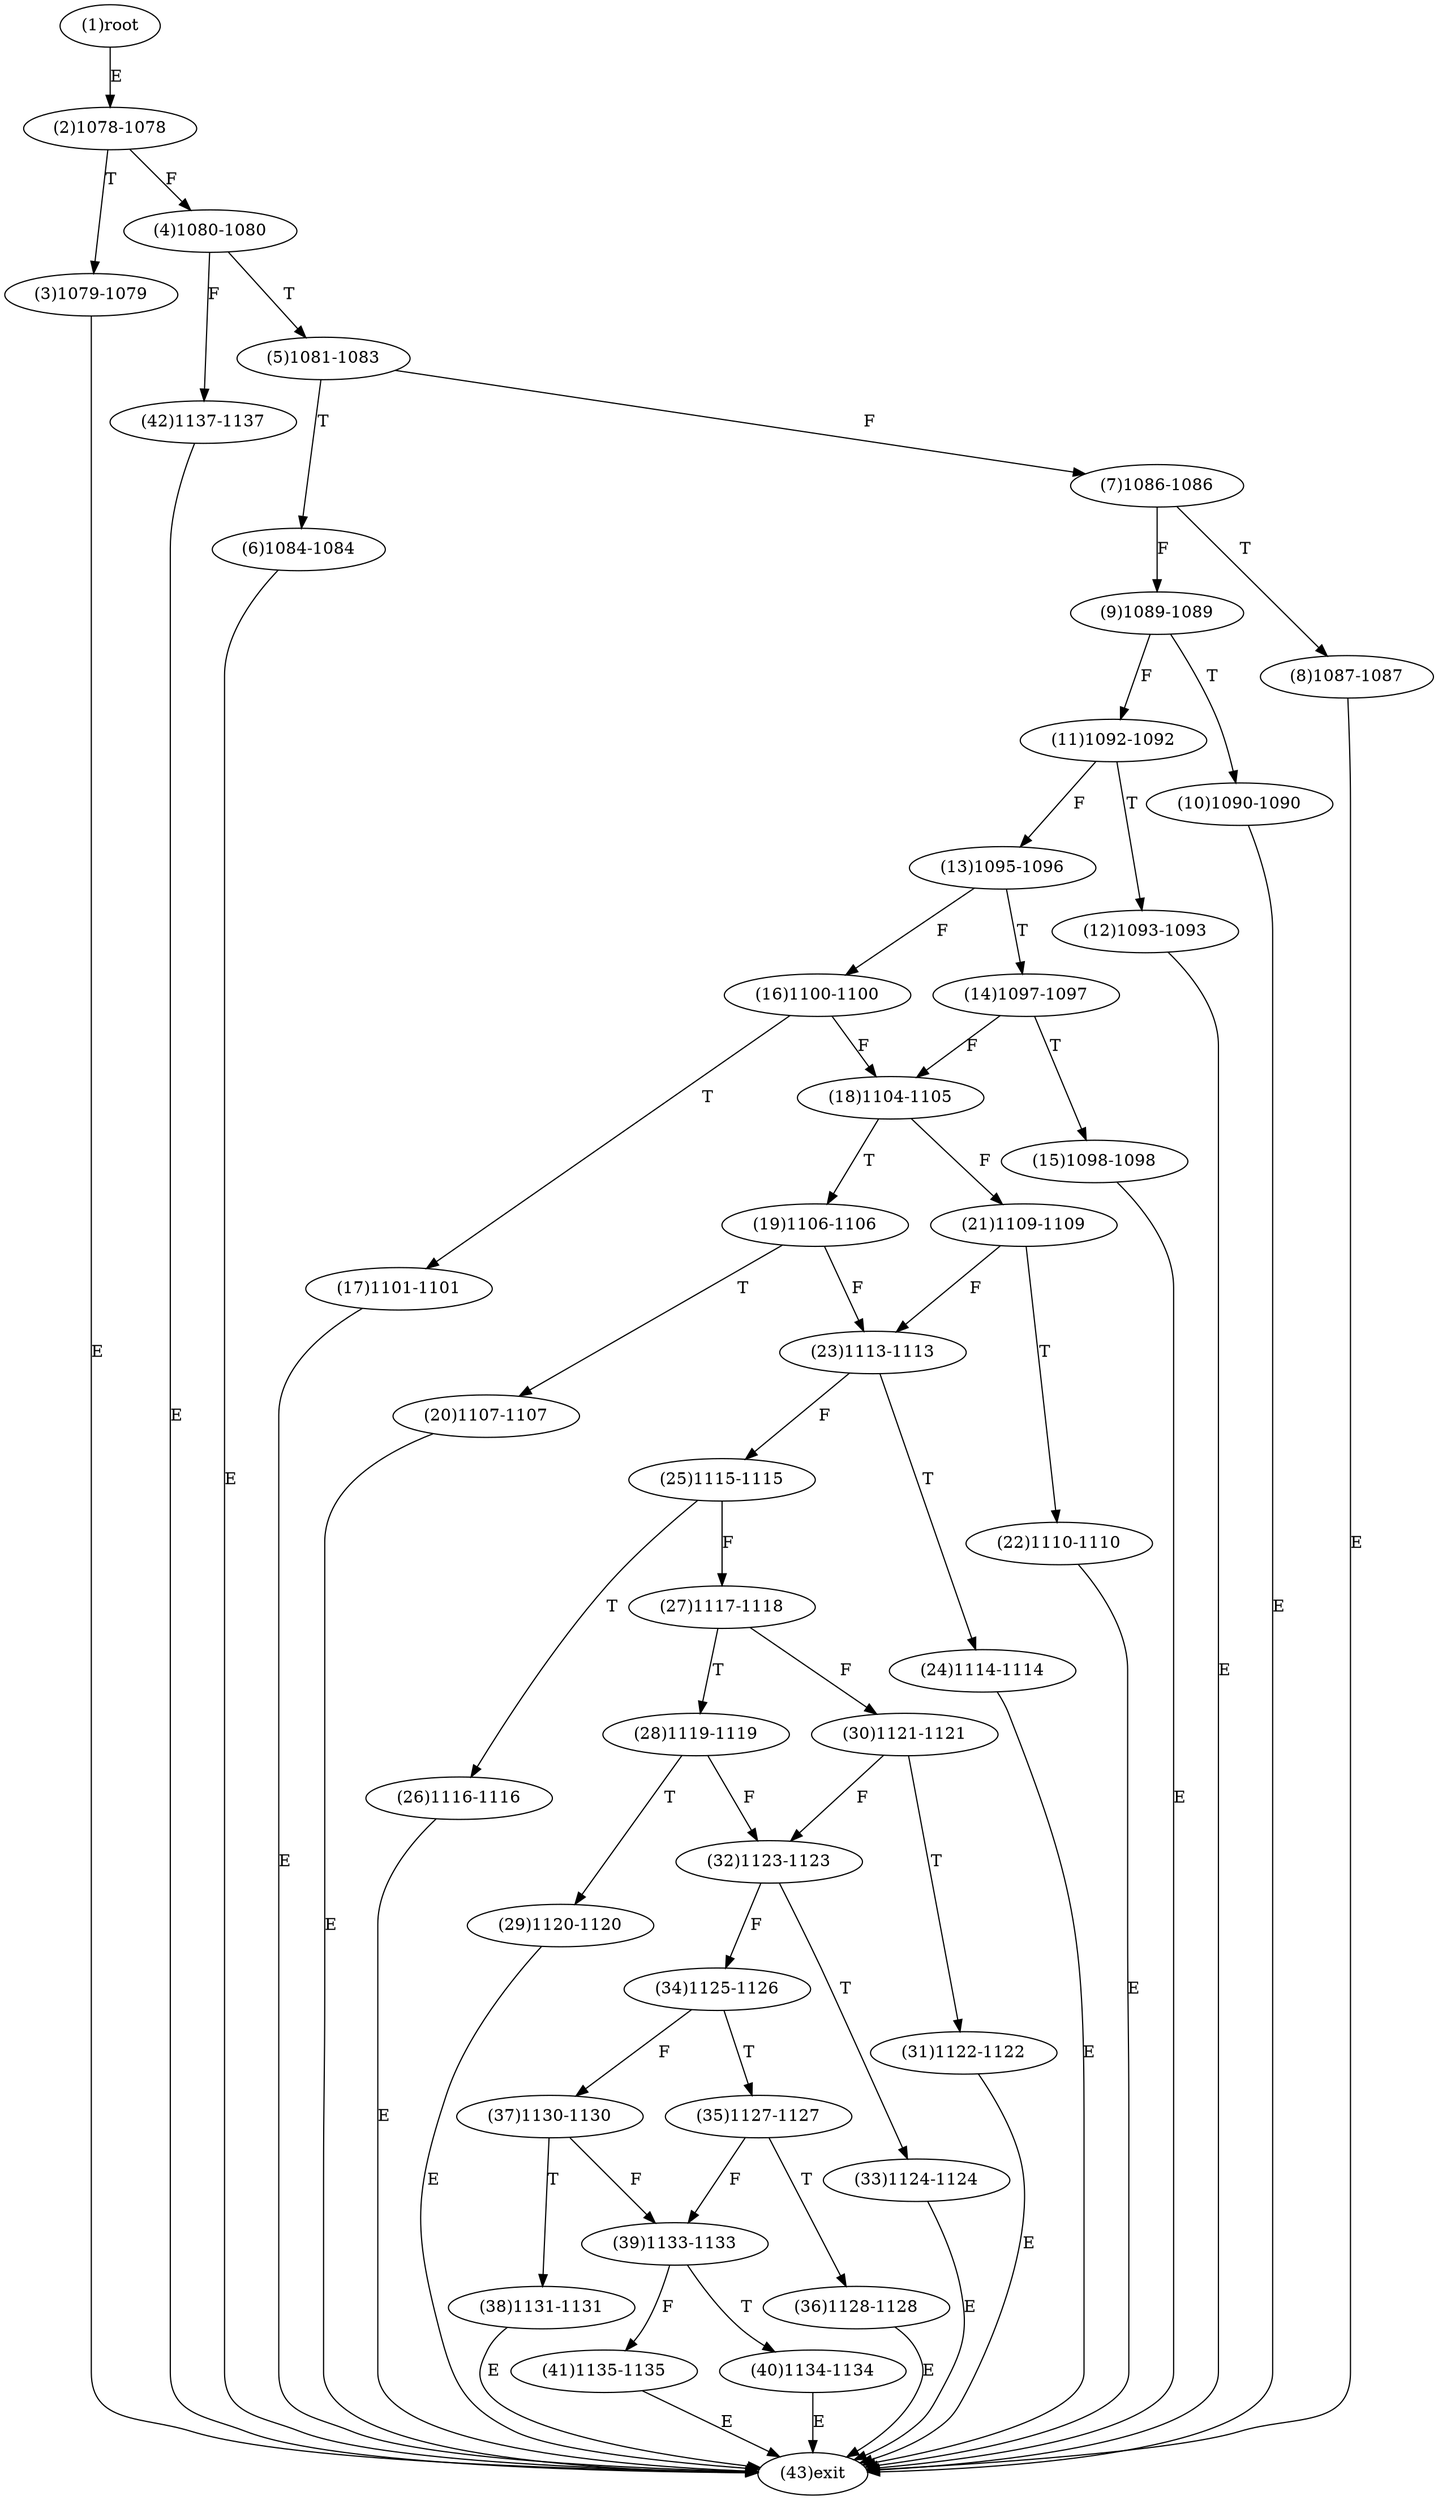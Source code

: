 digraph "" { 
1[ label="(1)root"];
2[ label="(2)1078-1078"];
3[ label="(3)1079-1079"];
4[ label="(4)1080-1080"];
5[ label="(5)1081-1083"];
6[ label="(6)1084-1084"];
7[ label="(7)1086-1086"];
8[ label="(8)1087-1087"];
9[ label="(9)1089-1089"];
10[ label="(10)1090-1090"];
11[ label="(11)1092-1092"];
12[ label="(12)1093-1093"];
13[ label="(13)1095-1096"];
14[ label="(14)1097-1097"];
15[ label="(15)1098-1098"];
17[ label="(17)1101-1101"];
16[ label="(16)1100-1100"];
19[ label="(19)1106-1106"];
18[ label="(18)1104-1105"];
21[ label="(21)1109-1109"];
20[ label="(20)1107-1107"];
23[ label="(23)1113-1113"];
22[ label="(22)1110-1110"];
25[ label="(25)1115-1115"];
24[ label="(24)1114-1114"];
27[ label="(27)1117-1118"];
26[ label="(26)1116-1116"];
29[ label="(29)1120-1120"];
28[ label="(28)1119-1119"];
31[ label="(31)1122-1122"];
30[ label="(30)1121-1121"];
34[ label="(34)1125-1126"];
35[ label="(35)1127-1127"];
32[ label="(32)1123-1123"];
33[ label="(33)1124-1124"];
38[ label="(38)1131-1131"];
39[ label="(39)1133-1133"];
36[ label="(36)1128-1128"];
37[ label="(37)1130-1130"];
42[ label="(42)1137-1137"];
43[ label="(43)exit"];
40[ label="(40)1134-1134"];
41[ label="(41)1135-1135"];
1->2[ label="E"];
2->4[ label="F"];
2->3[ label="T"];
3->43[ label="E"];
4->42[ label="F"];
4->5[ label="T"];
5->7[ label="F"];
5->6[ label="T"];
6->43[ label="E"];
7->9[ label="F"];
7->8[ label="T"];
8->43[ label="E"];
9->11[ label="F"];
9->10[ label="T"];
10->43[ label="E"];
11->13[ label="F"];
11->12[ label="T"];
12->43[ label="E"];
13->16[ label="F"];
13->14[ label="T"];
14->18[ label="F"];
14->15[ label="T"];
15->43[ label="E"];
16->18[ label="F"];
16->17[ label="T"];
17->43[ label="E"];
18->21[ label="F"];
18->19[ label="T"];
19->23[ label="F"];
19->20[ label="T"];
20->43[ label="E"];
21->23[ label="F"];
21->22[ label="T"];
22->43[ label="E"];
23->25[ label="F"];
23->24[ label="T"];
24->43[ label="E"];
25->27[ label="F"];
25->26[ label="T"];
26->43[ label="E"];
27->30[ label="F"];
27->28[ label="T"];
28->32[ label="F"];
28->29[ label="T"];
29->43[ label="E"];
30->32[ label="F"];
30->31[ label="T"];
31->43[ label="E"];
32->34[ label="F"];
32->33[ label="T"];
33->43[ label="E"];
34->37[ label="F"];
34->35[ label="T"];
35->39[ label="F"];
35->36[ label="T"];
36->43[ label="E"];
37->39[ label="F"];
37->38[ label="T"];
38->43[ label="E"];
39->41[ label="F"];
39->40[ label="T"];
40->43[ label="E"];
41->43[ label="E"];
42->43[ label="E"];
}